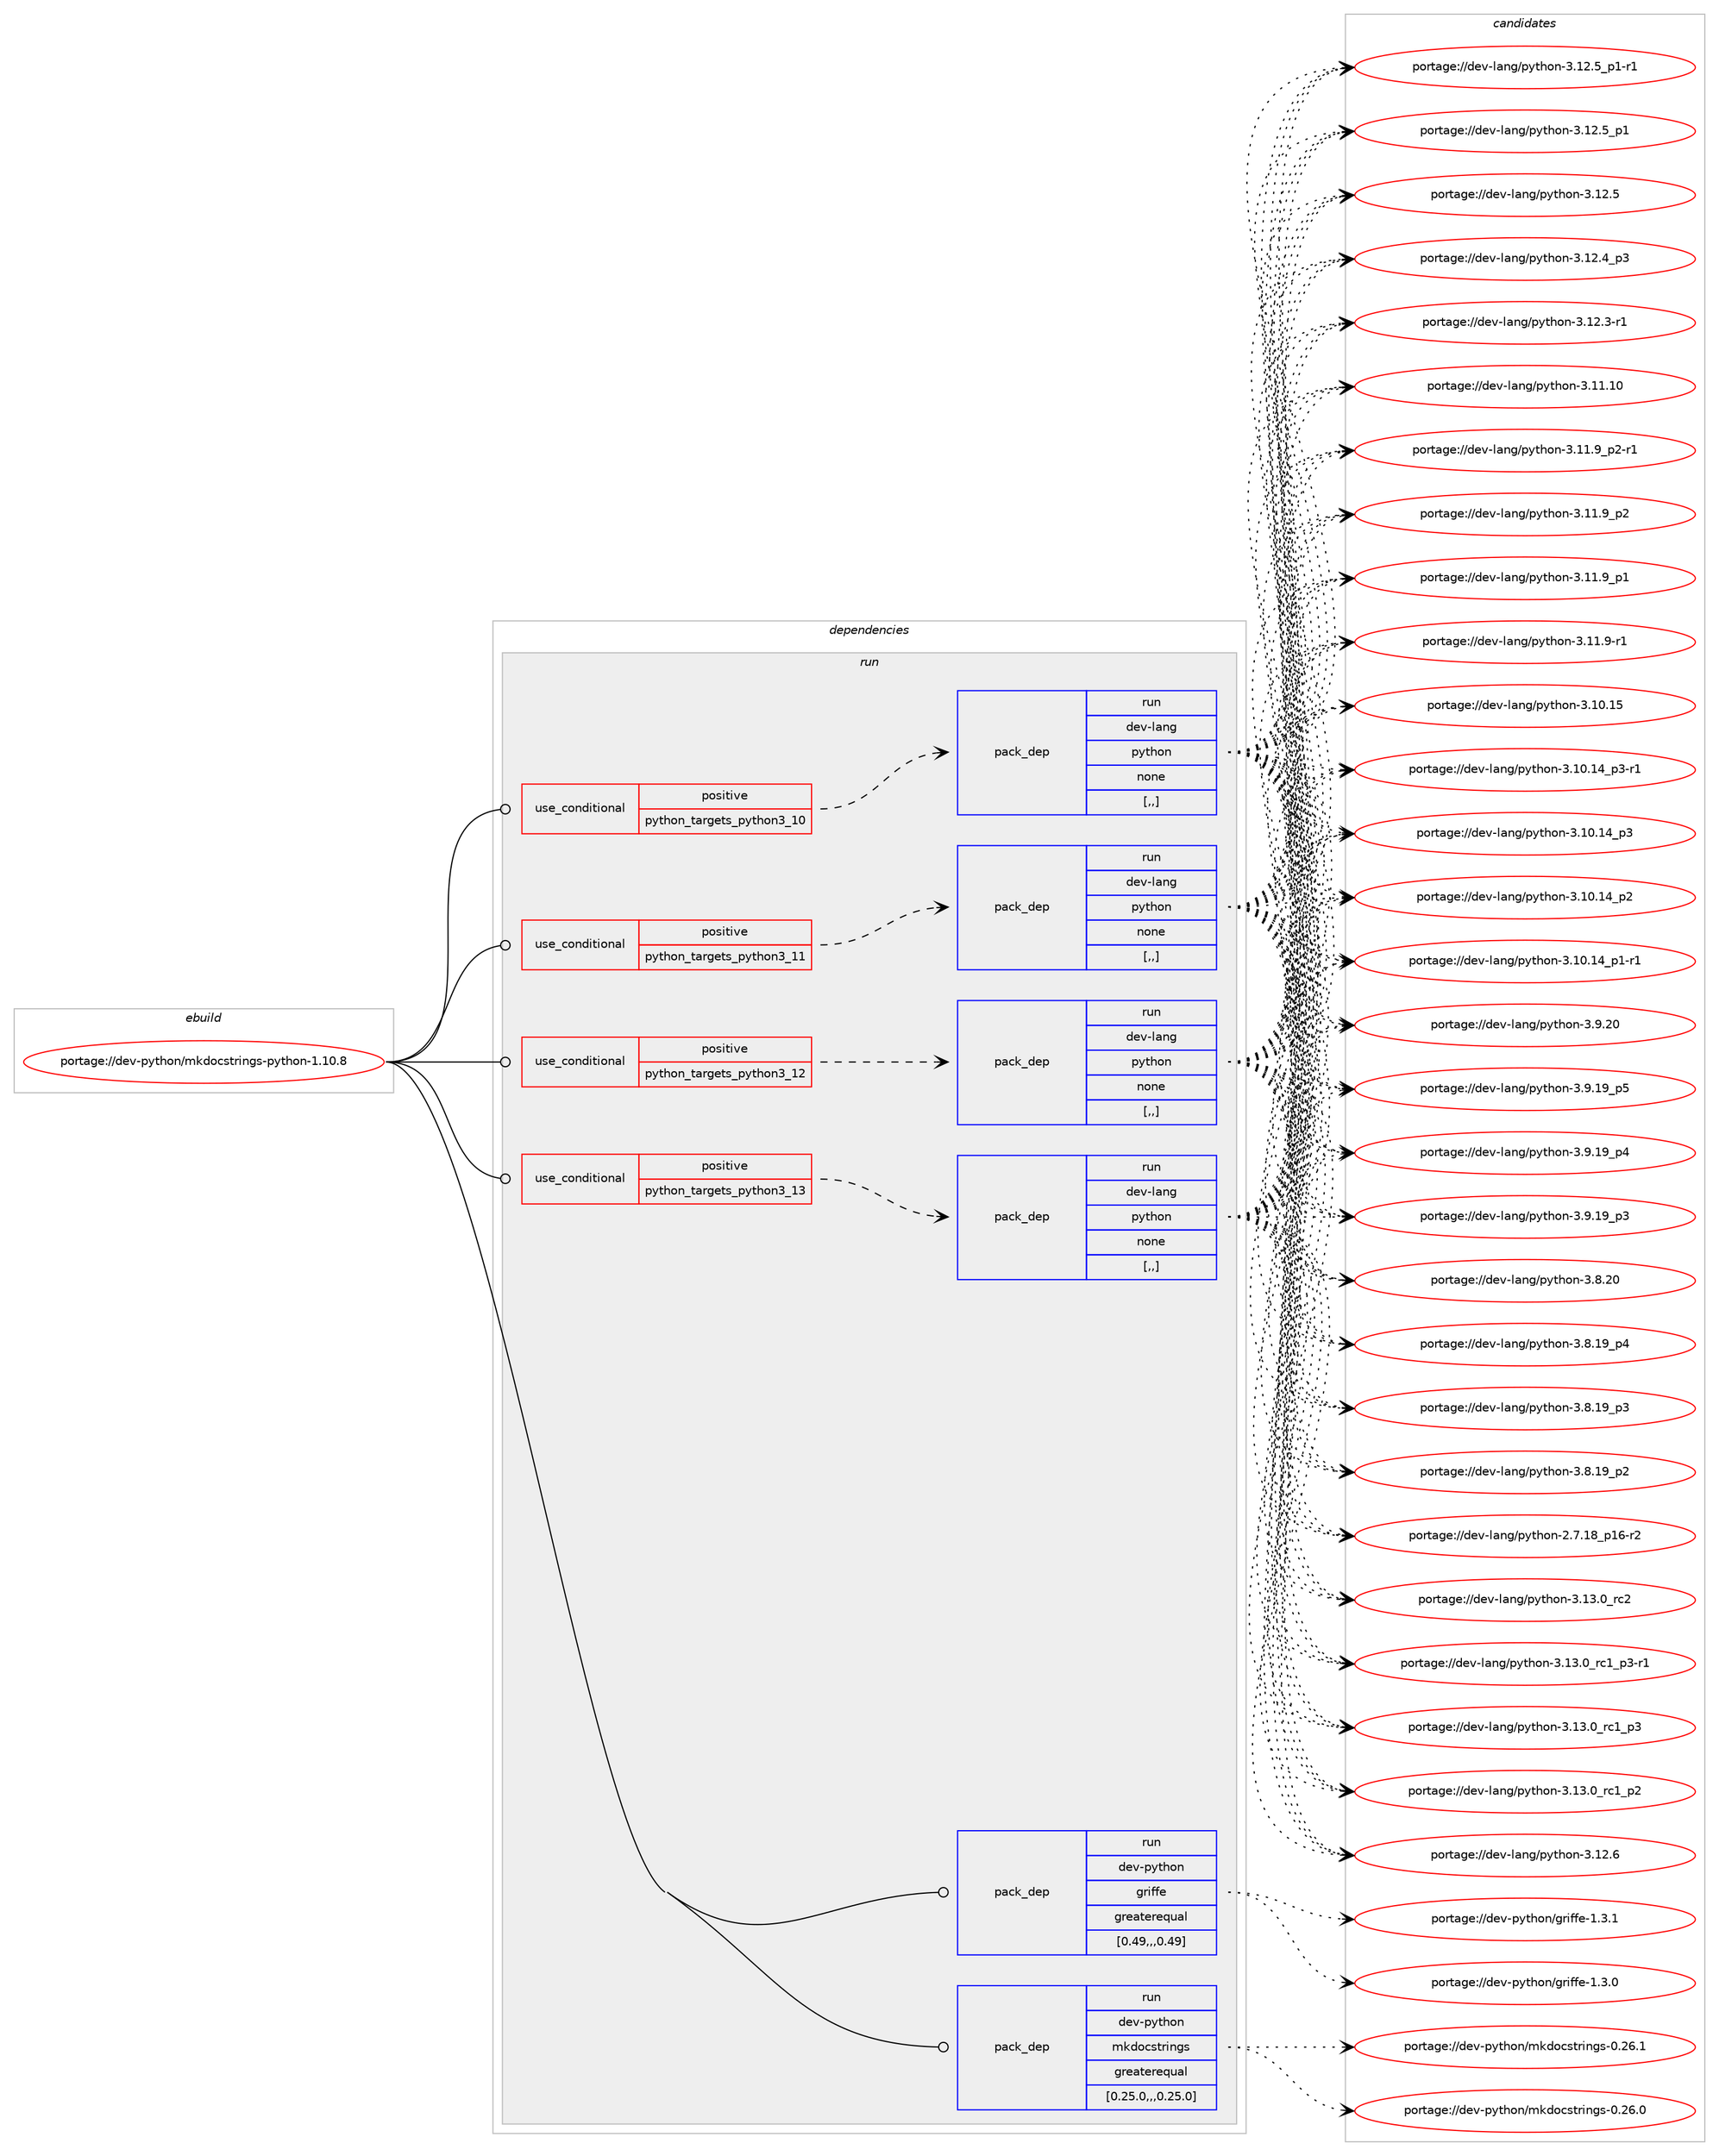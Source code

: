 digraph prolog {

# *************
# Graph options
# *************

newrank=true;
concentrate=true;
compound=true;
graph [rankdir=LR,fontname=Helvetica,fontsize=10,ranksep=1.5];#, ranksep=2.5, nodesep=0.2];
edge  [arrowhead=vee];
node  [fontname=Helvetica,fontsize=10];

# **********
# The ebuild
# **********

subgraph cluster_leftcol {
color=gray;
label=<<i>ebuild</i>>;
id [label="portage://dev-python/mkdocstrings-python-1.10.8", color=red, width=4, href="../dev-python/mkdocstrings-python-1.10.8.svg"];
}

# ****************
# The dependencies
# ****************

subgraph cluster_midcol {
color=gray;
label=<<i>dependencies</i>>;
subgraph cluster_compile {
fillcolor="#eeeeee";
style=filled;
label=<<i>compile</i>>;
}
subgraph cluster_compileandrun {
fillcolor="#eeeeee";
style=filled;
label=<<i>compile and run</i>>;
}
subgraph cluster_run {
fillcolor="#eeeeee";
style=filled;
label=<<i>run</i>>;
subgraph cond165329 {
dependency646153 [label=<<TABLE BORDER="0" CELLBORDER="1" CELLSPACING="0" CELLPADDING="4"><TR><TD ROWSPAN="3" CELLPADDING="10">use_conditional</TD></TR><TR><TD>positive</TD></TR><TR><TD>python_targets_python3_10</TD></TR></TABLE>>, shape=none, color=red];
subgraph pack476005 {
dependency646154 [label=<<TABLE BORDER="0" CELLBORDER="1" CELLSPACING="0" CELLPADDING="4" WIDTH="220"><TR><TD ROWSPAN="6" CELLPADDING="30">pack_dep</TD></TR><TR><TD WIDTH="110">run</TD></TR><TR><TD>dev-lang</TD></TR><TR><TD>python</TD></TR><TR><TD>none</TD></TR><TR><TD>[,,]</TD></TR></TABLE>>, shape=none, color=blue];
}
dependency646153:e -> dependency646154:w [weight=20,style="dashed",arrowhead="vee"];
}
id:e -> dependency646153:w [weight=20,style="solid",arrowhead="odot"];
subgraph cond165330 {
dependency646155 [label=<<TABLE BORDER="0" CELLBORDER="1" CELLSPACING="0" CELLPADDING="4"><TR><TD ROWSPAN="3" CELLPADDING="10">use_conditional</TD></TR><TR><TD>positive</TD></TR><TR><TD>python_targets_python3_11</TD></TR></TABLE>>, shape=none, color=red];
subgraph pack476006 {
dependency646156 [label=<<TABLE BORDER="0" CELLBORDER="1" CELLSPACING="0" CELLPADDING="4" WIDTH="220"><TR><TD ROWSPAN="6" CELLPADDING="30">pack_dep</TD></TR><TR><TD WIDTH="110">run</TD></TR><TR><TD>dev-lang</TD></TR><TR><TD>python</TD></TR><TR><TD>none</TD></TR><TR><TD>[,,]</TD></TR></TABLE>>, shape=none, color=blue];
}
dependency646155:e -> dependency646156:w [weight=20,style="dashed",arrowhead="vee"];
}
id:e -> dependency646155:w [weight=20,style="solid",arrowhead="odot"];
subgraph cond165331 {
dependency646157 [label=<<TABLE BORDER="0" CELLBORDER="1" CELLSPACING="0" CELLPADDING="4"><TR><TD ROWSPAN="3" CELLPADDING="10">use_conditional</TD></TR><TR><TD>positive</TD></TR><TR><TD>python_targets_python3_12</TD></TR></TABLE>>, shape=none, color=red];
subgraph pack476007 {
dependency646158 [label=<<TABLE BORDER="0" CELLBORDER="1" CELLSPACING="0" CELLPADDING="4" WIDTH="220"><TR><TD ROWSPAN="6" CELLPADDING="30">pack_dep</TD></TR><TR><TD WIDTH="110">run</TD></TR><TR><TD>dev-lang</TD></TR><TR><TD>python</TD></TR><TR><TD>none</TD></TR><TR><TD>[,,]</TD></TR></TABLE>>, shape=none, color=blue];
}
dependency646157:e -> dependency646158:w [weight=20,style="dashed",arrowhead="vee"];
}
id:e -> dependency646157:w [weight=20,style="solid",arrowhead="odot"];
subgraph cond165332 {
dependency646159 [label=<<TABLE BORDER="0" CELLBORDER="1" CELLSPACING="0" CELLPADDING="4"><TR><TD ROWSPAN="3" CELLPADDING="10">use_conditional</TD></TR><TR><TD>positive</TD></TR><TR><TD>python_targets_python3_13</TD></TR></TABLE>>, shape=none, color=red];
subgraph pack476008 {
dependency646160 [label=<<TABLE BORDER="0" CELLBORDER="1" CELLSPACING="0" CELLPADDING="4" WIDTH="220"><TR><TD ROWSPAN="6" CELLPADDING="30">pack_dep</TD></TR><TR><TD WIDTH="110">run</TD></TR><TR><TD>dev-lang</TD></TR><TR><TD>python</TD></TR><TR><TD>none</TD></TR><TR><TD>[,,]</TD></TR></TABLE>>, shape=none, color=blue];
}
dependency646159:e -> dependency646160:w [weight=20,style="dashed",arrowhead="vee"];
}
id:e -> dependency646159:w [weight=20,style="solid",arrowhead="odot"];
subgraph pack476009 {
dependency646161 [label=<<TABLE BORDER="0" CELLBORDER="1" CELLSPACING="0" CELLPADDING="4" WIDTH="220"><TR><TD ROWSPAN="6" CELLPADDING="30">pack_dep</TD></TR><TR><TD WIDTH="110">run</TD></TR><TR><TD>dev-python</TD></TR><TR><TD>griffe</TD></TR><TR><TD>greaterequal</TD></TR><TR><TD>[0.49,,,0.49]</TD></TR></TABLE>>, shape=none, color=blue];
}
id:e -> dependency646161:w [weight=20,style="solid",arrowhead="odot"];
subgraph pack476010 {
dependency646162 [label=<<TABLE BORDER="0" CELLBORDER="1" CELLSPACING="0" CELLPADDING="4" WIDTH="220"><TR><TD ROWSPAN="6" CELLPADDING="30">pack_dep</TD></TR><TR><TD WIDTH="110">run</TD></TR><TR><TD>dev-python</TD></TR><TR><TD>mkdocstrings</TD></TR><TR><TD>greaterequal</TD></TR><TR><TD>[0.25.0,,,0.25.0]</TD></TR></TABLE>>, shape=none, color=blue];
}
id:e -> dependency646162:w [weight=20,style="solid",arrowhead="odot"];
}
}

# **************
# The candidates
# **************

subgraph cluster_choices {
rank=same;
color=gray;
label=<<i>candidates</i>>;

subgraph choice476005 {
color=black;
nodesep=1;
choice10010111845108971101034711212111610411111045514649514648951149950 [label="portage://dev-lang/python-3.13.0_rc2", color=red, width=4,href="../dev-lang/python-3.13.0_rc2.svg"];
choice1001011184510897110103471121211161041111104551464951464895114994995112514511449 [label="portage://dev-lang/python-3.13.0_rc1_p3-r1", color=red, width=4,href="../dev-lang/python-3.13.0_rc1_p3-r1.svg"];
choice100101118451089711010347112121116104111110455146495146489511499499511251 [label="portage://dev-lang/python-3.13.0_rc1_p3", color=red, width=4,href="../dev-lang/python-3.13.0_rc1_p3.svg"];
choice100101118451089711010347112121116104111110455146495146489511499499511250 [label="portage://dev-lang/python-3.13.0_rc1_p2", color=red, width=4,href="../dev-lang/python-3.13.0_rc1_p2.svg"];
choice10010111845108971101034711212111610411111045514649504654 [label="portage://dev-lang/python-3.12.6", color=red, width=4,href="../dev-lang/python-3.12.6.svg"];
choice1001011184510897110103471121211161041111104551464950465395112494511449 [label="portage://dev-lang/python-3.12.5_p1-r1", color=red, width=4,href="../dev-lang/python-3.12.5_p1-r1.svg"];
choice100101118451089711010347112121116104111110455146495046539511249 [label="portage://dev-lang/python-3.12.5_p1", color=red, width=4,href="../dev-lang/python-3.12.5_p1.svg"];
choice10010111845108971101034711212111610411111045514649504653 [label="portage://dev-lang/python-3.12.5", color=red, width=4,href="../dev-lang/python-3.12.5.svg"];
choice100101118451089711010347112121116104111110455146495046529511251 [label="portage://dev-lang/python-3.12.4_p3", color=red, width=4,href="../dev-lang/python-3.12.4_p3.svg"];
choice100101118451089711010347112121116104111110455146495046514511449 [label="portage://dev-lang/python-3.12.3-r1", color=red, width=4,href="../dev-lang/python-3.12.3-r1.svg"];
choice1001011184510897110103471121211161041111104551464949464948 [label="portage://dev-lang/python-3.11.10", color=red, width=4,href="../dev-lang/python-3.11.10.svg"];
choice1001011184510897110103471121211161041111104551464949465795112504511449 [label="portage://dev-lang/python-3.11.9_p2-r1", color=red, width=4,href="../dev-lang/python-3.11.9_p2-r1.svg"];
choice100101118451089711010347112121116104111110455146494946579511250 [label="portage://dev-lang/python-3.11.9_p2", color=red, width=4,href="../dev-lang/python-3.11.9_p2.svg"];
choice100101118451089711010347112121116104111110455146494946579511249 [label="portage://dev-lang/python-3.11.9_p1", color=red, width=4,href="../dev-lang/python-3.11.9_p1.svg"];
choice100101118451089711010347112121116104111110455146494946574511449 [label="portage://dev-lang/python-3.11.9-r1", color=red, width=4,href="../dev-lang/python-3.11.9-r1.svg"];
choice1001011184510897110103471121211161041111104551464948464953 [label="portage://dev-lang/python-3.10.15", color=red, width=4,href="../dev-lang/python-3.10.15.svg"];
choice100101118451089711010347112121116104111110455146494846495295112514511449 [label="portage://dev-lang/python-3.10.14_p3-r1", color=red, width=4,href="../dev-lang/python-3.10.14_p3-r1.svg"];
choice10010111845108971101034711212111610411111045514649484649529511251 [label="portage://dev-lang/python-3.10.14_p3", color=red, width=4,href="../dev-lang/python-3.10.14_p3.svg"];
choice10010111845108971101034711212111610411111045514649484649529511250 [label="portage://dev-lang/python-3.10.14_p2", color=red, width=4,href="../dev-lang/python-3.10.14_p2.svg"];
choice100101118451089711010347112121116104111110455146494846495295112494511449 [label="portage://dev-lang/python-3.10.14_p1-r1", color=red, width=4,href="../dev-lang/python-3.10.14_p1-r1.svg"];
choice10010111845108971101034711212111610411111045514657465048 [label="portage://dev-lang/python-3.9.20", color=red, width=4,href="../dev-lang/python-3.9.20.svg"];
choice100101118451089711010347112121116104111110455146574649579511253 [label="portage://dev-lang/python-3.9.19_p5", color=red, width=4,href="../dev-lang/python-3.9.19_p5.svg"];
choice100101118451089711010347112121116104111110455146574649579511252 [label="portage://dev-lang/python-3.9.19_p4", color=red, width=4,href="../dev-lang/python-3.9.19_p4.svg"];
choice100101118451089711010347112121116104111110455146574649579511251 [label="portage://dev-lang/python-3.9.19_p3", color=red, width=4,href="../dev-lang/python-3.9.19_p3.svg"];
choice10010111845108971101034711212111610411111045514656465048 [label="portage://dev-lang/python-3.8.20", color=red, width=4,href="../dev-lang/python-3.8.20.svg"];
choice100101118451089711010347112121116104111110455146564649579511252 [label="portage://dev-lang/python-3.8.19_p4", color=red, width=4,href="../dev-lang/python-3.8.19_p4.svg"];
choice100101118451089711010347112121116104111110455146564649579511251 [label="portage://dev-lang/python-3.8.19_p3", color=red, width=4,href="../dev-lang/python-3.8.19_p3.svg"];
choice100101118451089711010347112121116104111110455146564649579511250 [label="portage://dev-lang/python-3.8.19_p2", color=red, width=4,href="../dev-lang/python-3.8.19_p2.svg"];
choice100101118451089711010347112121116104111110455046554649569511249544511450 [label="portage://dev-lang/python-2.7.18_p16-r2", color=red, width=4,href="../dev-lang/python-2.7.18_p16-r2.svg"];
dependency646154:e -> choice10010111845108971101034711212111610411111045514649514648951149950:w [style=dotted,weight="100"];
dependency646154:e -> choice1001011184510897110103471121211161041111104551464951464895114994995112514511449:w [style=dotted,weight="100"];
dependency646154:e -> choice100101118451089711010347112121116104111110455146495146489511499499511251:w [style=dotted,weight="100"];
dependency646154:e -> choice100101118451089711010347112121116104111110455146495146489511499499511250:w [style=dotted,weight="100"];
dependency646154:e -> choice10010111845108971101034711212111610411111045514649504654:w [style=dotted,weight="100"];
dependency646154:e -> choice1001011184510897110103471121211161041111104551464950465395112494511449:w [style=dotted,weight="100"];
dependency646154:e -> choice100101118451089711010347112121116104111110455146495046539511249:w [style=dotted,weight="100"];
dependency646154:e -> choice10010111845108971101034711212111610411111045514649504653:w [style=dotted,weight="100"];
dependency646154:e -> choice100101118451089711010347112121116104111110455146495046529511251:w [style=dotted,weight="100"];
dependency646154:e -> choice100101118451089711010347112121116104111110455146495046514511449:w [style=dotted,weight="100"];
dependency646154:e -> choice1001011184510897110103471121211161041111104551464949464948:w [style=dotted,weight="100"];
dependency646154:e -> choice1001011184510897110103471121211161041111104551464949465795112504511449:w [style=dotted,weight="100"];
dependency646154:e -> choice100101118451089711010347112121116104111110455146494946579511250:w [style=dotted,weight="100"];
dependency646154:e -> choice100101118451089711010347112121116104111110455146494946579511249:w [style=dotted,weight="100"];
dependency646154:e -> choice100101118451089711010347112121116104111110455146494946574511449:w [style=dotted,weight="100"];
dependency646154:e -> choice1001011184510897110103471121211161041111104551464948464953:w [style=dotted,weight="100"];
dependency646154:e -> choice100101118451089711010347112121116104111110455146494846495295112514511449:w [style=dotted,weight="100"];
dependency646154:e -> choice10010111845108971101034711212111610411111045514649484649529511251:w [style=dotted,weight="100"];
dependency646154:e -> choice10010111845108971101034711212111610411111045514649484649529511250:w [style=dotted,weight="100"];
dependency646154:e -> choice100101118451089711010347112121116104111110455146494846495295112494511449:w [style=dotted,weight="100"];
dependency646154:e -> choice10010111845108971101034711212111610411111045514657465048:w [style=dotted,weight="100"];
dependency646154:e -> choice100101118451089711010347112121116104111110455146574649579511253:w [style=dotted,weight="100"];
dependency646154:e -> choice100101118451089711010347112121116104111110455146574649579511252:w [style=dotted,weight="100"];
dependency646154:e -> choice100101118451089711010347112121116104111110455146574649579511251:w [style=dotted,weight="100"];
dependency646154:e -> choice10010111845108971101034711212111610411111045514656465048:w [style=dotted,weight="100"];
dependency646154:e -> choice100101118451089711010347112121116104111110455146564649579511252:w [style=dotted,weight="100"];
dependency646154:e -> choice100101118451089711010347112121116104111110455146564649579511251:w [style=dotted,weight="100"];
dependency646154:e -> choice100101118451089711010347112121116104111110455146564649579511250:w [style=dotted,weight="100"];
dependency646154:e -> choice100101118451089711010347112121116104111110455046554649569511249544511450:w [style=dotted,weight="100"];
}
subgraph choice476006 {
color=black;
nodesep=1;
choice10010111845108971101034711212111610411111045514649514648951149950 [label="portage://dev-lang/python-3.13.0_rc2", color=red, width=4,href="../dev-lang/python-3.13.0_rc2.svg"];
choice1001011184510897110103471121211161041111104551464951464895114994995112514511449 [label="portage://dev-lang/python-3.13.0_rc1_p3-r1", color=red, width=4,href="../dev-lang/python-3.13.0_rc1_p3-r1.svg"];
choice100101118451089711010347112121116104111110455146495146489511499499511251 [label="portage://dev-lang/python-3.13.0_rc1_p3", color=red, width=4,href="../dev-lang/python-3.13.0_rc1_p3.svg"];
choice100101118451089711010347112121116104111110455146495146489511499499511250 [label="portage://dev-lang/python-3.13.0_rc1_p2", color=red, width=4,href="../dev-lang/python-3.13.0_rc1_p2.svg"];
choice10010111845108971101034711212111610411111045514649504654 [label="portage://dev-lang/python-3.12.6", color=red, width=4,href="../dev-lang/python-3.12.6.svg"];
choice1001011184510897110103471121211161041111104551464950465395112494511449 [label="portage://dev-lang/python-3.12.5_p1-r1", color=red, width=4,href="../dev-lang/python-3.12.5_p1-r1.svg"];
choice100101118451089711010347112121116104111110455146495046539511249 [label="portage://dev-lang/python-3.12.5_p1", color=red, width=4,href="../dev-lang/python-3.12.5_p1.svg"];
choice10010111845108971101034711212111610411111045514649504653 [label="portage://dev-lang/python-3.12.5", color=red, width=4,href="../dev-lang/python-3.12.5.svg"];
choice100101118451089711010347112121116104111110455146495046529511251 [label="portage://dev-lang/python-3.12.4_p3", color=red, width=4,href="../dev-lang/python-3.12.4_p3.svg"];
choice100101118451089711010347112121116104111110455146495046514511449 [label="portage://dev-lang/python-3.12.3-r1", color=red, width=4,href="../dev-lang/python-3.12.3-r1.svg"];
choice1001011184510897110103471121211161041111104551464949464948 [label="portage://dev-lang/python-3.11.10", color=red, width=4,href="../dev-lang/python-3.11.10.svg"];
choice1001011184510897110103471121211161041111104551464949465795112504511449 [label="portage://dev-lang/python-3.11.9_p2-r1", color=red, width=4,href="../dev-lang/python-3.11.9_p2-r1.svg"];
choice100101118451089711010347112121116104111110455146494946579511250 [label="portage://dev-lang/python-3.11.9_p2", color=red, width=4,href="../dev-lang/python-3.11.9_p2.svg"];
choice100101118451089711010347112121116104111110455146494946579511249 [label="portage://dev-lang/python-3.11.9_p1", color=red, width=4,href="../dev-lang/python-3.11.9_p1.svg"];
choice100101118451089711010347112121116104111110455146494946574511449 [label="portage://dev-lang/python-3.11.9-r1", color=red, width=4,href="../dev-lang/python-3.11.9-r1.svg"];
choice1001011184510897110103471121211161041111104551464948464953 [label="portage://dev-lang/python-3.10.15", color=red, width=4,href="../dev-lang/python-3.10.15.svg"];
choice100101118451089711010347112121116104111110455146494846495295112514511449 [label="portage://dev-lang/python-3.10.14_p3-r1", color=red, width=4,href="../dev-lang/python-3.10.14_p3-r1.svg"];
choice10010111845108971101034711212111610411111045514649484649529511251 [label="portage://dev-lang/python-3.10.14_p3", color=red, width=4,href="../dev-lang/python-3.10.14_p3.svg"];
choice10010111845108971101034711212111610411111045514649484649529511250 [label="portage://dev-lang/python-3.10.14_p2", color=red, width=4,href="../dev-lang/python-3.10.14_p2.svg"];
choice100101118451089711010347112121116104111110455146494846495295112494511449 [label="portage://dev-lang/python-3.10.14_p1-r1", color=red, width=4,href="../dev-lang/python-3.10.14_p1-r1.svg"];
choice10010111845108971101034711212111610411111045514657465048 [label="portage://dev-lang/python-3.9.20", color=red, width=4,href="../dev-lang/python-3.9.20.svg"];
choice100101118451089711010347112121116104111110455146574649579511253 [label="portage://dev-lang/python-3.9.19_p5", color=red, width=4,href="../dev-lang/python-3.9.19_p5.svg"];
choice100101118451089711010347112121116104111110455146574649579511252 [label="portage://dev-lang/python-3.9.19_p4", color=red, width=4,href="../dev-lang/python-3.9.19_p4.svg"];
choice100101118451089711010347112121116104111110455146574649579511251 [label="portage://dev-lang/python-3.9.19_p3", color=red, width=4,href="../dev-lang/python-3.9.19_p3.svg"];
choice10010111845108971101034711212111610411111045514656465048 [label="portage://dev-lang/python-3.8.20", color=red, width=4,href="../dev-lang/python-3.8.20.svg"];
choice100101118451089711010347112121116104111110455146564649579511252 [label="portage://dev-lang/python-3.8.19_p4", color=red, width=4,href="../dev-lang/python-3.8.19_p4.svg"];
choice100101118451089711010347112121116104111110455146564649579511251 [label="portage://dev-lang/python-3.8.19_p3", color=red, width=4,href="../dev-lang/python-3.8.19_p3.svg"];
choice100101118451089711010347112121116104111110455146564649579511250 [label="portage://dev-lang/python-3.8.19_p2", color=red, width=4,href="../dev-lang/python-3.8.19_p2.svg"];
choice100101118451089711010347112121116104111110455046554649569511249544511450 [label="portage://dev-lang/python-2.7.18_p16-r2", color=red, width=4,href="../dev-lang/python-2.7.18_p16-r2.svg"];
dependency646156:e -> choice10010111845108971101034711212111610411111045514649514648951149950:w [style=dotted,weight="100"];
dependency646156:e -> choice1001011184510897110103471121211161041111104551464951464895114994995112514511449:w [style=dotted,weight="100"];
dependency646156:e -> choice100101118451089711010347112121116104111110455146495146489511499499511251:w [style=dotted,weight="100"];
dependency646156:e -> choice100101118451089711010347112121116104111110455146495146489511499499511250:w [style=dotted,weight="100"];
dependency646156:e -> choice10010111845108971101034711212111610411111045514649504654:w [style=dotted,weight="100"];
dependency646156:e -> choice1001011184510897110103471121211161041111104551464950465395112494511449:w [style=dotted,weight="100"];
dependency646156:e -> choice100101118451089711010347112121116104111110455146495046539511249:w [style=dotted,weight="100"];
dependency646156:e -> choice10010111845108971101034711212111610411111045514649504653:w [style=dotted,weight="100"];
dependency646156:e -> choice100101118451089711010347112121116104111110455146495046529511251:w [style=dotted,weight="100"];
dependency646156:e -> choice100101118451089711010347112121116104111110455146495046514511449:w [style=dotted,weight="100"];
dependency646156:e -> choice1001011184510897110103471121211161041111104551464949464948:w [style=dotted,weight="100"];
dependency646156:e -> choice1001011184510897110103471121211161041111104551464949465795112504511449:w [style=dotted,weight="100"];
dependency646156:e -> choice100101118451089711010347112121116104111110455146494946579511250:w [style=dotted,weight="100"];
dependency646156:e -> choice100101118451089711010347112121116104111110455146494946579511249:w [style=dotted,weight="100"];
dependency646156:e -> choice100101118451089711010347112121116104111110455146494946574511449:w [style=dotted,weight="100"];
dependency646156:e -> choice1001011184510897110103471121211161041111104551464948464953:w [style=dotted,weight="100"];
dependency646156:e -> choice100101118451089711010347112121116104111110455146494846495295112514511449:w [style=dotted,weight="100"];
dependency646156:e -> choice10010111845108971101034711212111610411111045514649484649529511251:w [style=dotted,weight="100"];
dependency646156:e -> choice10010111845108971101034711212111610411111045514649484649529511250:w [style=dotted,weight="100"];
dependency646156:e -> choice100101118451089711010347112121116104111110455146494846495295112494511449:w [style=dotted,weight="100"];
dependency646156:e -> choice10010111845108971101034711212111610411111045514657465048:w [style=dotted,weight="100"];
dependency646156:e -> choice100101118451089711010347112121116104111110455146574649579511253:w [style=dotted,weight="100"];
dependency646156:e -> choice100101118451089711010347112121116104111110455146574649579511252:w [style=dotted,weight="100"];
dependency646156:e -> choice100101118451089711010347112121116104111110455146574649579511251:w [style=dotted,weight="100"];
dependency646156:e -> choice10010111845108971101034711212111610411111045514656465048:w [style=dotted,weight="100"];
dependency646156:e -> choice100101118451089711010347112121116104111110455146564649579511252:w [style=dotted,weight="100"];
dependency646156:e -> choice100101118451089711010347112121116104111110455146564649579511251:w [style=dotted,weight="100"];
dependency646156:e -> choice100101118451089711010347112121116104111110455146564649579511250:w [style=dotted,weight="100"];
dependency646156:e -> choice100101118451089711010347112121116104111110455046554649569511249544511450:w [style=dotted,weight="100"];
}
subgraph choice476007 {
color=black;
nodesep=1;
choice10010111845108971101034711212111610411111045514649514648951149950 [label="portage://dev-lang/python-3.13.0_rc2", color=red, width=4,href="../dev-lang/python-3.13.0_rc2.svg"];
choice1001011184510897110103471121211161041111104551464951464895114994995112514511449 [label="portage://dev-lang/python-3.13.0_rc1_p3-r1", color=red, width=4,href="../dev-lang/python-3.13.0_rc1_p3-r1.svg"];
choice100101118451089711010347112121116104111110455146495146489511499499511251 [label="portage://dev-lang/python-3.13.0_rc1_p3", color=red, width=4,href="../dev-lang/python-3.13.0_rc1_p3.svg"];
choice100101118451089711010347112121116104111110455146495146489511499499511250 [label="portage://dev-lang/python-3.13.0_rc1_p2", color=red, width=4,href="../dev-lang/python-3.13.0_rc1_p2.svg"];
choice10010111845108971101034711212111610411111045514649504654 [label="portage://dev-lang/python-3.12.6", color=red, width=4,href="../dev-lang/python-3.12.6.svg"];
choice1001011184510897110103471121211161041111104551464950465395112494511449 [label="portage://dev-lang/python-3.12.5_p1-r1", color=red, width=4,href="../dev-lang/python-3.12.5_p1-r1.svg"];
choice100101118451089711010347112121116104111110455146495046539511249 [label="portage://dev-lang/python-3.12.5_p1", color=red, width=4,href="../dev-lang/python-3.12.5_p1.svg"];
choice10010111845108971101034711212111610411111045514649504653 [label="portage://dev-lang/python-3.12.5", color=red, width=4,href="../dev-lang/python-3.12.5.svg"];
choice100101118451089711010347112121116104111110455146495046529511251 [label="portage://dev-lang/python-3.12.4_p3", color=red, width=4,href="../dev-lang/python-3.12.4_p3.svg"];
choice100101118451089711010347112121116104111110455146495046514511449 [label="portage://dev-lang/python-3.12.3-r1", color=red, width=4,href="../dev-lang/python-3.12.3-r1.svg"];
choice1001011184510897110103471121211161041111104551464949464948 [label="portage://dev-lang/python-3.11.10", color=red, width=4,href="../dev-lang/python-3.11.10.svg"];
choice1001011184510897110103471121211161041111104551464949465795112504511449 [label="portage://dev-lang/python-3.11.9_p2-r1", color=red, width=4,href="../dev-lang/python-3.11.9_p2-r1.svg"];
choice100101118451089711010347112121116104111110455146494946579511250 [label="portage://dev-lang/python-3.11.9_p2", color=red, width=4,href="../dev-lang/python-3.11.9_p2.svg"];
choice100101118451089711010347112121116104111110455146494946579511249 [label="portage://dev-lang/python-3.11.9_p1", color=red, width=4,href="../dev-lang/python-3.11.9_p1.svg"];
choice100101118451089711010347112121116104111110455146494946574511449 [label="portage://dev-lang/python-3.11.9-r1", color=red, width=4,href="../dev-lang/python-3.11.9-r1.svg"];
choice1001011184510897110103471121211161041111104551464948464953 [label="portage://dev-lang/python-3.10.15", color=red, width=4,href="../dev-lang/python-3.10.15.svg"];
choice100101118451089711010347112121116104111110455146494846495295112514511449 [label="portage://dev-lang/python-3.10.14_p3-r1", color=red, width=4,href="../dev-lang/python-3.10.14_p3-r1.svg"];
choice10010111845108971101034711212111610411111045514649484649529511251 [label="portage://dev-lang/python-3.10.14_p3", color=red, width=4,href="../dev-lang/python-3.10.14_p3.svg"];
choice10010111845108971101034711212111610411111045514649484649529511250 [label="portage://dev-lang/python-3.10.14_p2", color=red, width=4,href="../dev-lang/python-3.10.14_p2.svg"];
choice100101118451089711010347112121116104111110455146494846495295112494511449 [label="portage://dev-lang/python-3.10.14_p1-r1", color=red, width=4,href="../dev-lang/python-3.10.14_p1-r1.svg"];
choice10010111845108971101034711212111610411111045514657465048 [label="portage://dev-lang/python-3.9.20", color=red, width=4,href="../dev-lang/python-3.9.20.svg"];
choice100101118451089711010347112121116104111110455146574649579511253 [label="portage://dev-lang/python-3.9.19_p5", color=red, width=4,href="../dev-lang/python-3.9.19_p5.svg"];
choice100101118451089711010347112121116104111110455146574649579511252 [label="portage://dev-lang/python-3.9.19_p4", color=red, width=4,href="../dev-lang/python-3.9.19_p4.svg"];
choice100101118451089711010347112121116104111110455146574649579511251 [label="portage://dev-lang/python-3.9.19_p3", color=red, width=4,href="../dev-lang/python-3.9.19_p3.svg"];
choice10010111845108971101034711212111610411111045514656465048 [label="portage://dev-lang/python-3.8.20", color=red, width=4,href="../dev-lang/python-3.8.20.svg"];
choice100101118451089711010347112121116104111110455146564649579511252 [label="portage://dev-lang/python-3.8.19_p4", color=red, width=4,href="../dev-lang/python-3.8.19_p4.svg"];
choice100101118451089711010347112121116104111110455146564649579511251 [label="portage://dev-lang/python-3.8.19_p3", color=red, width=4,href="../dev-lang/python-3.8.19_p3.svg"];
choice100101118451089711010347112121116104111110455146564649579511250 [label="portage://dev-lang/python-3.8.19_p2", color=red, width=4,href="../dev-lang/python-3.8.19_p2.svg"];
choice100101118451089711010347112121116104111110455046554649569511249544511450 [label="portage://dev-lang/python-2.7.18_p16-r2", color=red, width=4,href="../dev-lang/python-2.7.18_p16-r2.svg"];
dependency646158:e -> choice10010111845108971101034711212111610411111045514649514648951149950:w [style=dotted,weight="100"];
dependency646158:e -> choice1001011184510897110103471121211161041111104551464951464895114994995112514511449:w [style=dotted,weight="100"];
dependency646158:e -> choice100101118451089711010347112121116104111110455146495146489511499499511251:w [style=dotted,weight="100"];
dependency646158:e -> choice100101118451089711010347112121116104111110455146495146489511499499511250:w [style=dotted,weight="100"];
dependency646158:e -> choice10010111845108971101034711212111610411111045514649504654:w [style=dotted,weight="100"];
dependency646158:e -> choice1001011184510897110103471121211161041111104551464950465395112494511449:w [style=dotted,weight="100"];
dependency646158:e -> choice100101118451089711010347112121116104111110455146495046539511249:w [style=dotted,weight="100"];
dependency646158:e -> choice10010111845108971101034711212111610411111045514649504653:w [style=dotted,weight="100"];
dependency646158:e -> choice100101118451089711010347112121116104111110455146495046529511251:w [style=dotted,weight="100"];
dependency646158:e -> choice100101118451089711010347112121116104111110455146495046514511449:w [style=dotted,weight="100"];
dependency646158:e -> choice1001011184510897110103471121211161041111104551464949464948:w [style=dotted,weight="100"];
dependency646158:e -> choice1001011184510897110103471121211161041111104551464949465795112504511449:w [style=dotted,weight="100"];
dependency646158:e -> choice100101118451089711010347112121116104111110455146494946579511250:w [style=dotted,weight="100"];
dependency646158:e -> choice100101118451089711010347112121116104111110455146494946579511249:w [style=dotted,weight="100"];
dependency646158:e -> choice100101118451089711010347112121116104111110455146494946574511449:w [style=dotted,weight="100"];
dependency646158:e -> choice1001011184510897110103471121211161041111104551464948464953:w [style=dotted,weight="100"];
dependency646158:e -> choice100101118451089711010347112121116104111110455146494846495295112514511449:w [style=dotted,weight="100"];
dependency646158:e -> choice10010111845108971101034711212111610411111045514649484649529511251:w [style=dotted,weight="100"];
dependency646158:e -> choice10010111845108971101034711212111610411111045514649484649529511250:w [style=dotted,weight="100"];
dependency646158:e -> choice100101118451089711010347112121116104111110455146494846495295112494511449:w [style=dotted,weight="100"];
dependency646158:e -> choice10010111845108971101034711212111610411111045514657465048:w [style=dotted,weight="100"];
dependency646158:e -> choice100101118451089711010347112121116104111110455146574649579511253:w [style=dotted,weight="100"];
dependency646158:e -> choice100101118451089711010347112121116104111110455146574649579511252:w [style=dotted,weight="100"];
dependency646158:e -> choice100101118451089711010347112121116104111110455146574649579511251:w [style=dotted,weight="100"];
dependency646158:e -> choice10010111845108971101034711212111610411111045514656465048:w [style=dotted,weight="100"];
dependency646158:e -> choice100101118451089711010347112121116104111110455146564649579511252:w [style=dotted,weight="100"];
dependency646158:e -> choice100101118451089711010347112121116104111110455146564649579511251:w [style=dotted,weight="100"];
dependency646158:e -> choice100101118451089711010347112121116104111110455146564649579511250:w [style=dotted,weight="100"];
dependency646158:e -> choice100101118451089711010347112121116104111110455046554649569511249544511450:w [style=dotted,weight="100"];
}
subgraph choice476008 {
color=black;
nodesep=1;
choice10010111845108971101034711212111610411111045514649514648951149950 [label="portage://dev-lang/python-3.13.0_rc2", color=red, width=4,href="../dev-lang/python-3.13.0_rc2.svg"];
choice1001011184510897110103471121211161041111104551464951464895114994995112514511449 [label="portage://dev-lang/python-3.13.0_rc1_p3-r1", color=red, width=4,href="../dev-lang/python-3.13.0_rc1_p3-r1.svg"];
choice100101118451089711010347112121116104111110455146495146489511499499511251 [label="portage://dev-lang/python-3.13.0_rc1_p3", color=red, width=4,href="../dev-lang/python-3.13.0_rc1_p3.svg"];
choice100101118451089711010347112121116104111110455146495146489511499499511250 [label="portage://dev-lang/python-3.13.0_rc1_p2", color=red, width=4,href="../dev-lang/python-3.13.0_rc1_p2.svg"];
choice10010111845108971101034711212111610411111045514649504654 [label="portage://dev-lang/python-3.12.6", color=red, width=4,href="../dev-lang/python-3.12.6.svg"];
choice1001011184510897110103471121211161041111104551464950465395112494511449 [label="portage://dev-lang/python-3.12.5_p1-r1", color=red, width=4,href="../dev-lang/python-3.12.5_p1-r1.svg"];
choice100101118451089711010347112121116104111110455146495046539511249 [label="portage://dev-lang/python-3.12.5_p1", color=red, width=4,href="../dev-lang/python-3.12.5_p1.svg"];
choice10010111845108971101034711212111610411111045514649504653 [label="portage://dev-lang/python-3.12.5", color=red, width=4,href="../dev-lang/python-3.12.5.svg"];
choice100101118451089711010347112121116104111110455146495046529511251 [label="portage://dev-lang/python-3.12.4_p3", color=red, width=4,href="../dev-lang/python-3.12.4_p3.svg"];
choice100101118451089711010347112121116104111110455146495046514511449 [label="portage://dev-lang/python-3.12.3-r1", color=red, width=4,href="../dev-lang/python-3.12.3-r1.svg"];
choice1001011184510897110103471121211161041111104551464949464948 [label="portage://dev-lang/python-3.11.10", color=red, width=4,href="../dev-lang/python-3.11.10.svg"];
choice1001011184510897110103471121211161041111104551464949465795112504511449 [label="portage://dev-lang/python-3.11.9_p2-r1", color=red, width=4,href="../dev-lang/python-3.11.9_p2-r1.svg"];
choice100101118451089711010347112121116104111110455146494946579511250 [label="portage://dev-lang/python-3.11.9_p2", color=red, width=4,href="../dev-lang/python-3.11.9_p2.svg"];
choice100101118451089711010347112121116104111110455146494946579511249 [label="portage://dev-lang/python-3.11.9_p1", color=red, width=4,href="../dev-lang/python-3.11.9_p1.svg"];
choice100101118451089711010347112121116104111110455146494946574511449 [label="portage://dev-lang/python-3.11.9-r1", color=red, width=4,href="../dev-lang/python-3.11.9-r1.svg"];
choice1001011184510897110103471121211161041111104551464948464953 [label="portage://dev-lang/python-3.10.15", color=red, width=4,href="../dev-lang/python-3.10.15.svg"];
choice100101118451089711010347112121116104111110455146494846495295112514511449 [label="portage://dev-lang/python-3.10.14_p3-r1", color=red, width=4,href="../dev-lang/python-3.10.14_p3-r1.svg"];
choice10010111845108971101034711212111610411111045514649484649529511251 [label="portage://dev-lang/python-3.10.14_p3", color=red, width=4,href="../dev-lang/python-3.10.14_p3.svg"];
choice10010111845108971101034711212111610411111045514649484649529511250 [label="portage://dev-lang/python-3.10.14_p2", color=red, width=4,href="../dev-lang/python-3.10.14_p2.svg"];
choice100101118451089711010347112121116104111110455146494846495295112494511449 [label="portage://dev-lang/python-3.10.14_p1-r1", color=red, width=4,href="../dev-lang/python-3.10.14_p1-r1.svg"];
choice10010111845108971101034711212111610411111045514657465048 [label="portage://dev-lang/python-3.9.20", color=red, width=4,href="../dev-lang/python-3.9.20.svg"];
choice100101118451089711010347112121116104111110455146574649579511253 [label="portage://dev-lang/python-3.9.19_p5", color=red, width=4,href="../dev-lang/python-3.9.19_p5.svg"];
choice100101118451089711010347112121116104111110455146574649579511252 [label="portage://dev-lang/python-3.9.19_p4", color=red, width=4,href="../dev-lang/python-3.9.19_p4.svg"];
choice100101118451089711010347112121116104111110455146574649579511251 [label="portage://dev-lang/python-3.9.19_p3", color=red, width=4,href="../dev-lang/python-3.9.19_p3.svg"];
choice10010111845108971101034711212111610411111045514656465048 [label="portage://dev-lang/python-3.8.20", color=red, width=4,href="../dev-lang/python-3.8.20.svg"];
choice100101118451089711010347112121116104111110455146564649579511252 [label="portage://dev-lang/python-3.8.19_p4", color=red, width=4,href="../dev-lang/python-3.8.19_p4.svg"];
choice100101118451089711010347112121116104111110455146564649579511251 [label="portage://dev-lang/python-3.8.19_p3", color=red, width=4,href="../dev-lang/python-3.8.19_p3.svg"];
choice100101118451089711010347112121116104111110455146564649579511250 [label="portage://dev-lang/python-3.8.19_p2", color=red, width=4,href="../dev-lang/python-3.8.19_p2.svg"];
choice100101118451089711010347112121116104111110455046554649569511249544511450 [label="portage://dev-lang/python-2.7.18_p16-r2", color=red, width=4,href="../dev-lang/python-2.7.18_p16-r2.svg"];
dependency646160:e -> choice10010111845108971101034711212111610411111045514649514648951149950:w [style=dotted,weight="100"];
dependency646160:e -> choice1001011184510897110103471121211161041111104551464951464895114994995112514511449:w [style=dotted,weight="100"];
dependency646160:e -> choice100101118451089711010347112121116104111110455146495146489511499499511251:w [style=dotted,weight="100"];
dependency646160:e -> choice100101118451089711010347112121116104111110455146495146489511499499511250:w [style=dotted,weight="100"];
dependency646160:e -> choice10010111845108971101034711212111610411111045514649504654:w [style=dotted,weight="100"];
dependency646160:e -> choice1001011184510897110103471121211161041111104551464950465395112494511449:w [style=dotted,weight="100"];
dependency646160:e -> choice100101118451089711010347112121116104111110455146495046539511249:w [style=dotted,weight="100"];
dependency646160:e -> choice10010111845108971101034711212111610411111045514649504653:w [style=dotted,weight="100"];
dependency646160:e -> choice100101118451089711010347112121116104111110455146495046529511251:w [style=dotted,weight="100"];
dependency646160:e -> choice100101118451089711010347112121116104111110455146495046514511449:w [style=dotted,weight="100"];
dependency646160:e -> choice1001011184510897110103471121211161041111104551464949464948:w [style=dotted,weight="100"];
dependency646160:e -> choice1001011184510897110103471121211161041111104551464949465795112504511449:w [style=dotted,weight="100"];
dependency646160:e -> choice100101118451089711010347112121116104111110455146494946579511250:w [style=dotted,weight="100"];
dependency646160:e -> choice100101118451089711010347112121116104111110455146494946579511249:w [style=dotted,weight="100"];
dependency646160:e -> choice100101118451089711010347112121116104111110455146494946574511449:w [style=dotted,weight="100"];
dependency646160:e -> choice1001011184510897110103471121211161041111104551464948464953:w [style=dotted,weight="100"];
dependency646160:e -> choice100101118451089711010347112121116104111110455146494846495295112514511449:w [style=dotted,weight="100"];
dependency646160:e -> choice10010111845108971101034711212111610411111045514649484649529511251:w [style=dotted,weight="100"];
dependency646160:e -> choice10010111845108971101034711212111610411111045514649484649529511250:w [style=dotted,weight="100"];
dependency646160:e -> choice100101118451089711010347112121116104111110455146494846495295112494511449:w [style=dotted,weight="100"];
dependency646160:e -> choice10010111845108971101034711212111610411111045514657465048:w [style=dotted,weight="100"];
dependency646160:e -> choice100101118451089711010347112121116104111110455146574649579511253:w [style=dotted,weight="100"];
dependency646160:e -> choice100101118451089711010347112121116104111110455146574649579511252:w [style=dotted,weight="100"];
dependency646160:e -> choice100101118451089711010347112121116104111110455146574649579511251:w [style=dotted,weight="100"];
dependency646160:e -> choice10010111845108971101034711212111610411111045514656465048:w [style=dotted,weight="100"];
dependency646160:e -> choice100101118451089711010347112121116104111110455146564649579511252:w [style=dotted,weight="100"];
dependency646160:e -> choice100101118451089711010347112121116104111110455146564649579511251:w [style=dotted,weight="100"];
dependency646160:e -> choice100101118451089711010347112121116104111110455146564649579511250:w [style=dotted,weight="100"];
dependency646160:e -> choice100101118451089711010347112121116104111110455046554649569511249544511450:w [style=dotted,weight="100"];
}
subgraph choice476009 {
color=black;
nodesep=1;
choice1001011184511212111610411111047103114105102102101454946514649 [label="portage://dev-python/griffe-1.3.1", color=red, width=4,href="../dev-python/griffe-1.3.1.svg"];
choice1001011184511212111610411111047103114105102102101454946514648 [label="portage://dev-python/griffe-1.3.0", color=red, width=4,href="../dev-python/griffe-1.3.0.svg"];
dependency646161:e -> choice1001011184511212111610411111047103114105102102101454946514649:w [style=dotted,weight="100"];
dependency646161:e -> choice1001011184511212111610411111047103114105102102101454946514648:w [style=dotted,weight="100"];
}
subgraph choice476010 {
color=black;
nodesep=1;
choice10010111845112121116104111110471091071001119911511611410511010311545484650544649 [label="portage://dev-python/mkdocstrings-0.26.1", color=red, width=4,href="../dev-python/mkdocstrings-0.26.1.svg"];
choice10010111845112121116104111110471091071001119911511611410511010311545484650544648 [label="portage://dev-python/mkdocstrings-0.26.0", color=red, width=4,href="../dev-python/mkdocstrings-0.26.0.svg"];
dependency646162:e -> choice10010111845112121116104111110471091071001119911511611410511010311545484650544649:w [style=dotted,weight="100"];
dependency646162:e -> choice10010111845112121116104111110471091071001119911511611410511010311545484650544648:w [style=dotted,weight="100"];
}
}

}
